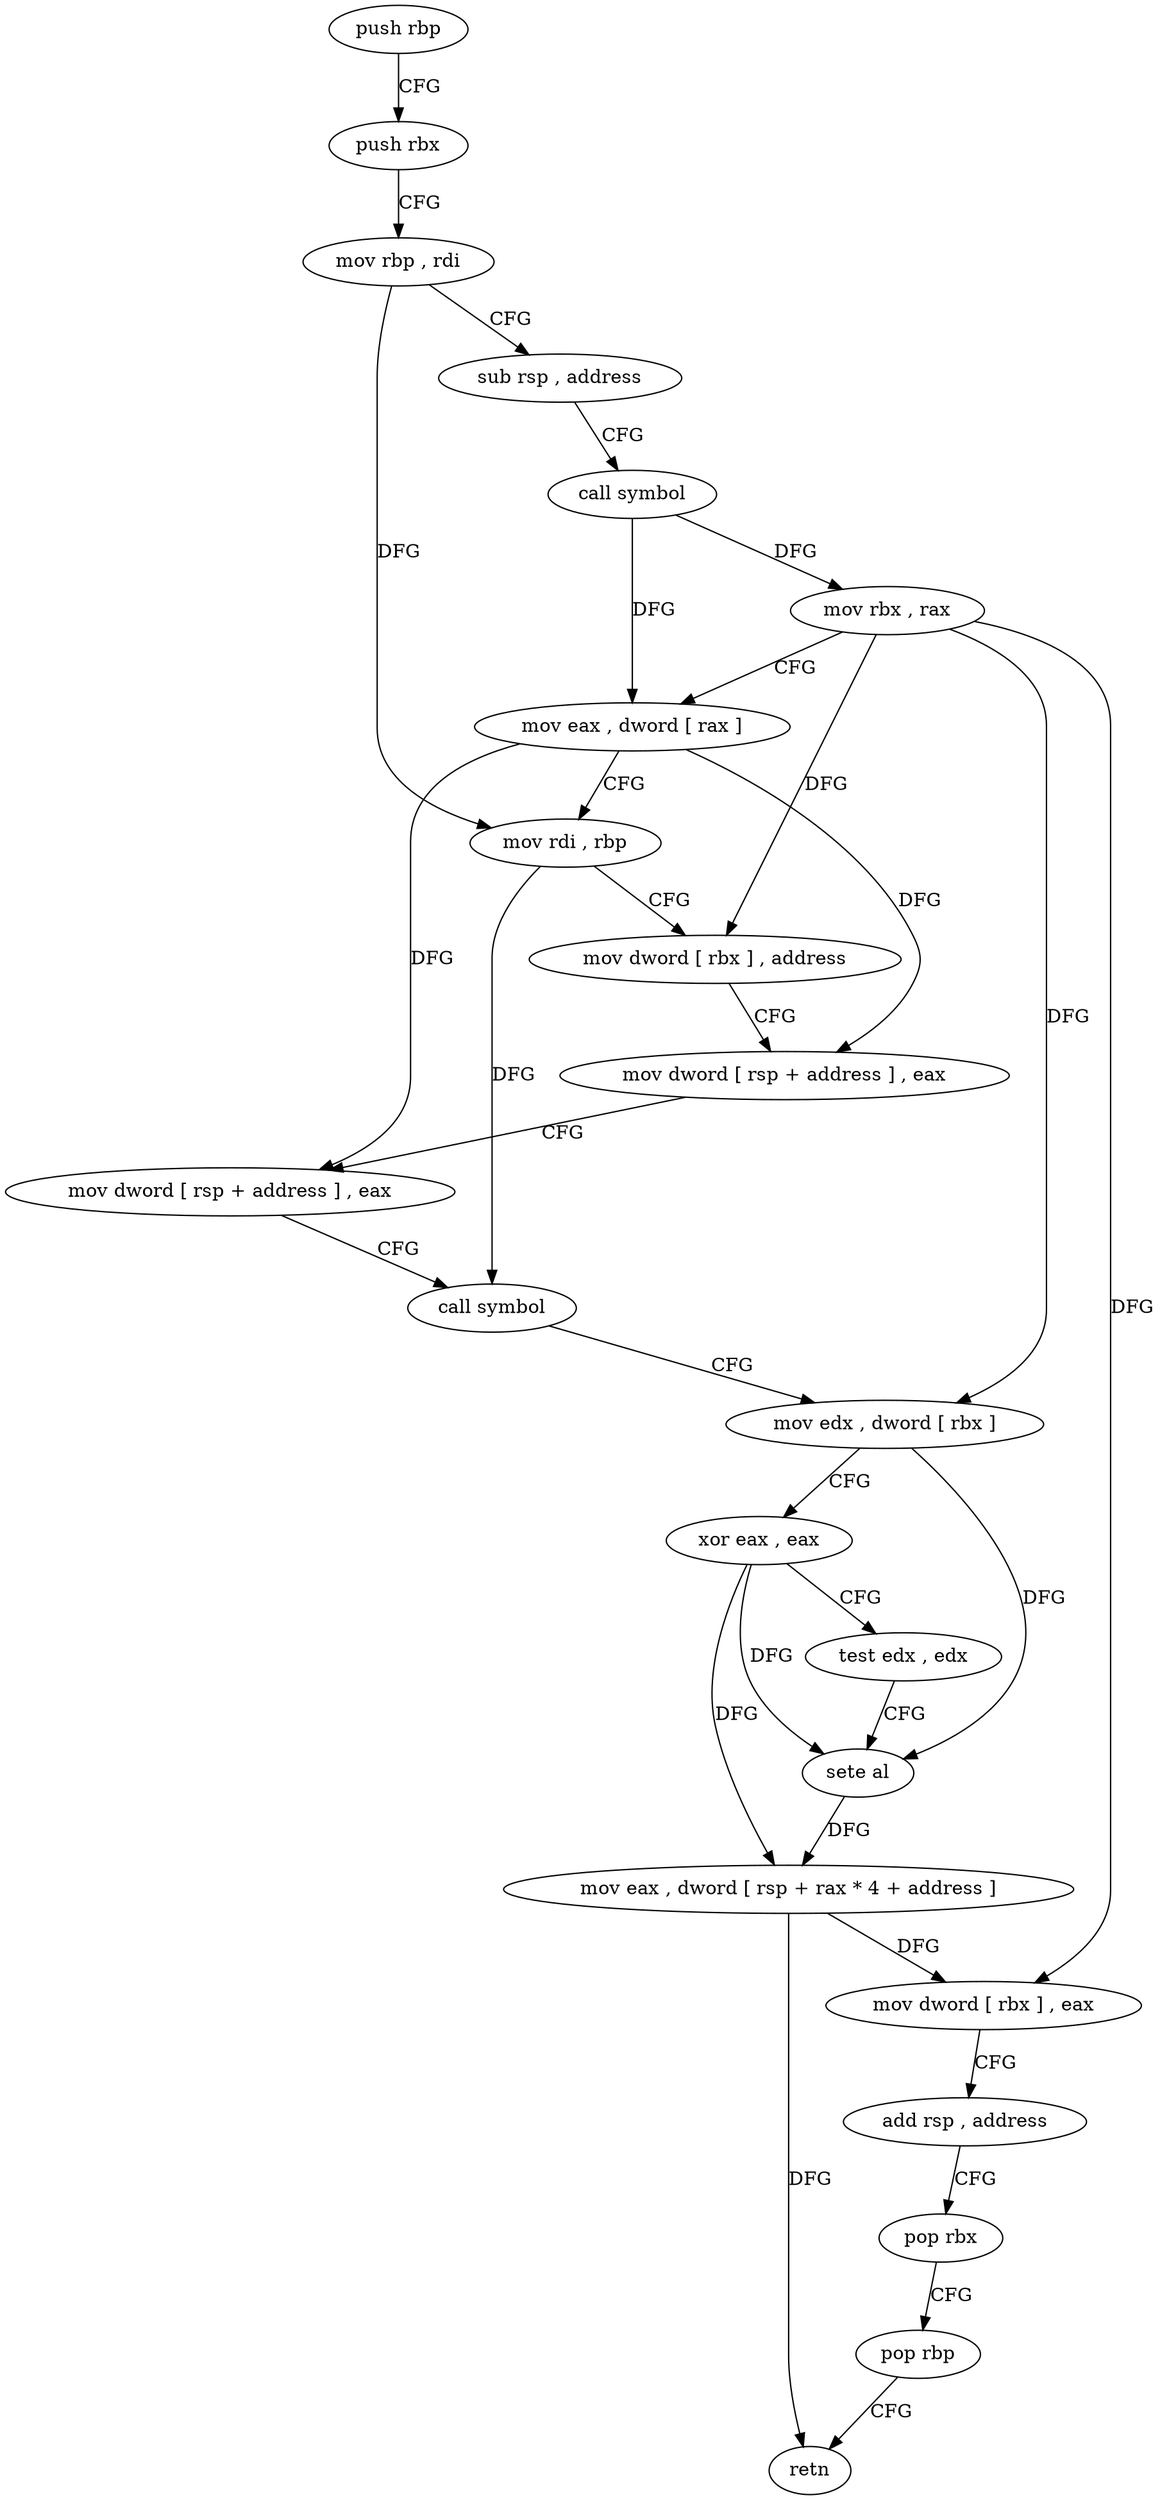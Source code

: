 digraph "func" {
"4270256" [label = "push rbp" ]
"4270257" [label = "push rbx" ]
"4270258" [label = "mov rbp , rdi" ]
"4270261" [label = "sub rsp , address" ]
"4270265" [label = "call symbol" ]
"4270270" [label = "mov rbx , rax" ]
"4270273" [label = "mov eax , dword [ rax ]" ]
"4270275" [label = "mov rdi , rbp" ]
"4270278" [label = "mov dword [ rbx ] , address" ]
"4270284" [label = "mov dword [ rsp + address ] , eax" ]
"4270288" [label = "mov dword [ rsp + address ] , eax" ]
"4270292" [label = "call symbol" ]
"4270297" [label = "mov edx , dword [ rbx ]" ]
"4270299" [label = "xor eax , eax" ]
"4270301" [label = "test edx , edx" ]
"4270303" [label = "sete al" ]
"4270306" [label = "mov eax , dword [ rsp + rax * 4 + address ]" ]
"4270310" [label = "mov dword [ rbx ] , eax" ]
"4270312" [label = "add rsp , address" ]
"4270316" [label = "pop rbx" ]
"4270317" [label = "pop rbp" ]
"4270318" [label = "retn" ]
"4270256" -> "4270257" [ label = "CFG" ]
"4270257" -> "4270258" [ label = "CFG" ]
"4270258" -> "4270261" [ label = "CFG" ]
"4270258" -> "4270275" [ label = "DFG" ]
"4270261" -> "4270265" [ label = "CFG" ]
"4270265" -> "4270270" [ label = "DFG" ]
"4270265" -> "4270273" [ label = "DFG" ]
"4270270" -> "4270273" [ label = "CFG" ]
"4270270" -> "4270278" [ label = "DFG" ]
"4270270" -> "4270297" [ label = "DFG" ]
"4270270" -> "4270310" [ label = "DFG" ]
"4270273" -> "4270275" [ label = "CFG" ]
"4270273" -> "4270284" [ label = "DFG" ]
"4270273" -> "4270288" [ label = "DFG" ]
"4270275" -> "4270278" [ label = "CFG" ]
"4270275" -> "4270292" [ label = "DFG" ]
"4270278" -> "4270284" [ label = "CFG" ]
"4270284" -> "4270288" [ label = "CFG" ]
"4270288" -> "4270292" [ label = "CFG" ]
"4270292" -> "4270297" [ label = "CFG" ]
"4270297" -> "4270299" [ label = "CFG" ]
"4270297" -> "4270303" [ label = "DFG" ]
"4270299" -> "4270301" [ label = "CFG" ]
"4270299" -> "4270303" [ label = "DFG" ]
"4270299" -> "4270306" [ label = "DFG" ]
"4270301" -> "4270303" [ label = "CFG" ]
"4270303" -> "4270306" [ label = "DFG" ]
"4270306" -> "4270310" [ label = "DFG" ]
"4270306" -> "4270318" [ label = "DFG" ]
"4270310" -> "4270312" [ label = "CFG" ]
"4270312" -> "4270316" [ label = "CFG" ]
"4270316" -> "4270317" [ label = "CFG" ]
"4270317" -> "4270318" [ label = "CFG" ]
}
